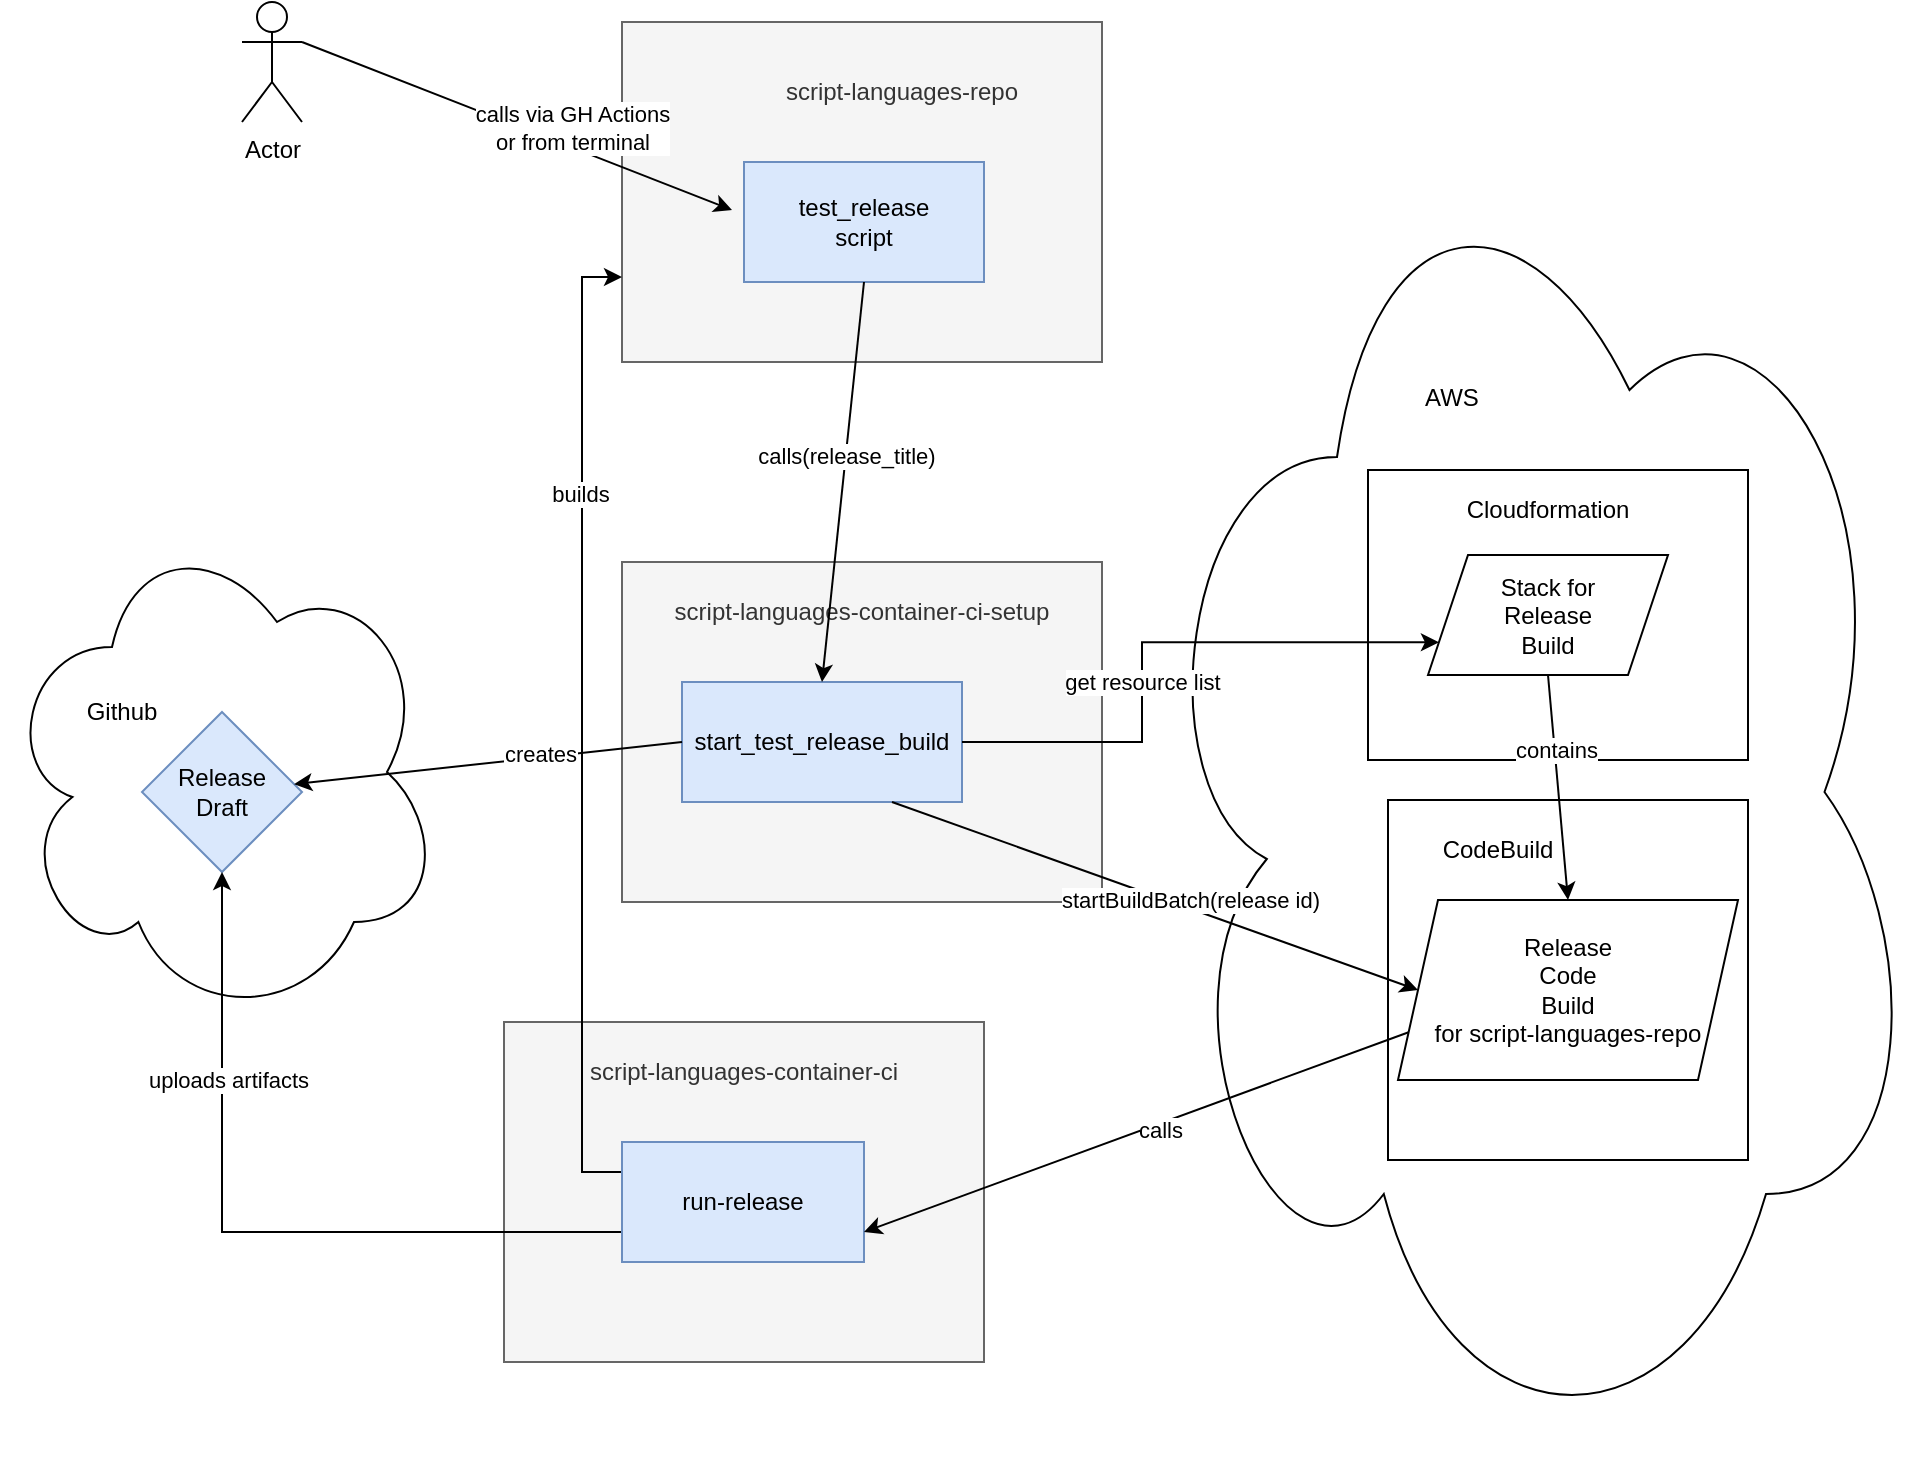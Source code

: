 <mxfile version="18.0.1" type="device"><diagram id="SxhqiDRdeOCCGpe3J-qj" name="Page-1"><mxGraphModel dx="2272" dy="905" grid="1" gridSize="10" guides="1" tooltips="1" connect="1" arrows="1" fold="1" page="1" pageScale="1" pageWidth="850" pageHeight="1100" math="0" shadow="0"><root><mxCell id="0"/><mxCell id="1" parent="0"/><mxCell id="UqBiGITngKA5CjNryo_V-7" value="" style="ellipse;shape=cloud;whiteSpace=wrap;html=1;" parent="1" vertex="1"><mxGeometry x="530" y="380" width="390" height="670" as="geometry"/></mxCell><mxCell id="UqBiGITngKA5CjNryo_V-1" value="" style="ellipse;shape=cloud;whiteSpace=wrap;html=1;" parent="1" vertex="1"><mxGeometry x="-40" y="580" width="220" height="250" as="geometry"/></mxCell><mxCell id="zWUnT82DVPrSbH_GaLEo-2" value="" style="rounded=0;whiteSpace=wrap;html=1;fillColor=#f5f5f5;fontColor=#333333;strokeColor=#666666;" parent="1" vertex="1"><mxGeometry x="270" y="330" width="240" height="170" as="geometry"/></mxCell><mxCell id="zWUnT82DVPrSbH_GaLEo-3" value="test_release&lt;br&gt;script" style="rounded=0;whiteSpace=wrap;html=1;fillColor=#dae8fc;strokeColor=#6c8ebf;" parent="1" vertex="1"><mxGeometry x="331" y="400" width="120" height="60" as="geometry"/></mxCell><mxCell id="zWUnT82DVPrSbH_GaLEo-6" value="Github" style="text;html=1;strokeColor=none;fillColor=none;align=center;verticalAlign=middle;whiteSpace=wrap;rounded=0;" parent="1" vertex="1"><mxGeometry x="-10" y="660" width="60" height="30" as="geometry"/></mxCell><mxCell id="zWUnT82DVPrSbH_GaLEo-7" value="Release&lt;br&gt;Draft" style="rhombus;whiteSpace=wrap;html=1;fillColor=#dae8fc;strokeColor=#6c8ebf;" parent="1" vertex="1"><mxGeometry x="30" y="675" width="80" height="80" as="geometry"/></mxCell><mxCell id="zWUnT82DVPrSbH_GaLEo-11" value="" style="endArrow=classic;html=1;rounded=0;exitX=1;exitY=0.333;exitDx=0;exitDy=0;exitPerimeter=0;entryX=-0.05;entryY=0.4;entryDx=0;entryDy=0;entryPerimeter=0;" parent="1" source="sYT-GLe6FCTdiOscEyCC-1" target="zWUnT82DVPrSbH_GaLEo-3" edge="1"><mxGeometry width="50" height="50" relative="1" as="geometry"><mxPoint x="170.96" y="427.02" as="sourcePoint"/><mxPoint x="450" y="400" as="targetPoint"/></mxGeometry></mxCell><mxCell id="zWUnT82DVPrSbH_GaLEo-12" value="calls via GH Actions&lt;br&gt;or from terminal" style="edgeLabel;html=1;align=center;verticalAlign=middle;resizable=0;points=[];" parent="zWUnT82DVPrSbH_GaLEo-11" vertex="1" connectable="0"><mxGeometry x="0.682" y="-3" relative="1" as="geometry"><mxPoint x="-45" y="-31" as="offset"/></mxGeometry></mxCell><mxCell id="zWUnT82DVPrSbH_GaLEo-14" value="&lt;span style=&quot;color: rgb(51, 51, 51);&quot;&gt;script-languages-repo&lt;/span&gt;" style="text;html=1;strokeColor=none;fillColor=none;align=center;verticalAlign=middle;whiteSpace=wrap;rounded=0;" parent="1" vertex="1"><mxGeometry x="320" y="350" width="180" height="30" as="geometry"/></mxCell><mxCell id="zWUnT82DVPrSbH_GaLEo-13" value="" style="rounded=0;whiteSpace=wrap;html=1;fillColor=#f5f5f5;fontColor=#333333;strokeColor=#666666;" parent="1" vertex="1"><mxGeometry x="270" y="600" width="240" height="170" as="geometry"/></mxCell><mxCell id="zWUnT82DVPrSbH_GaLEo-10" value="&lt;span style=&quot;color: rgb(51, 51, 51);&quot;&gt;script-languages-container-ci-setup&lt;/span&gt;" style="text;html=1;strokeColor=none;fillColor=none;align=center;verticalAlign=middle;whiteSpace=wrap;rounded=0;" parent="1" vertex="1"><mxGeometry x="290" y="610" width="200" height="30" as="geometry"/></mxCell><mxCell id="zWUnT82DVPrSbH_GaLEo-15" value="start_test_release_build" style="rounded=0;whiteSpace=wrap;html=1;fillColor=#dae8fc;strokeColor=#6c8ebf;" parent="1" vertex="1"><mxGeometry x="300" y="660" width="140" height="60" as="geometry"/></mxCell><mxCell id="zWUnT82DVPrSbH_GaLEo-16" value="" style="endArrow=classic;html=1;rounded=0;exitX=0.5;exitY=1;exitDx=0;exitDy=0;entryX=0.5;entryY=0;entryDx=0;entryDy=0;" parent="1" source="zWUnT82DVPrSbH_GaLEo-3" target="zWUnT82DVPrSbH_GaLEo-15" edge="1"><mxGeometry width="50" height="50" relative="1" as="geometry"><mxPoint x="400" y="660" as="sourcePoint"/><mxPoint x="450" y="610" as="targetPoint"/></mxGeometry></mxCell><mxCell id="zWUnT82DVPrSbH_GaLEo-17" value="calls(release_title)" style="edgeLabel;html=1;align=center;verticalAlign=middle;resizable=0;points=[];" parent="zWUnT82DVPrSbH_GaLEo-16" vertex="1" connectable="0"><mxGeometry x="-0.13" relative="1" as="geometry"><mxPoint as="offset"/></mxGeometry></mxCell><mxCell id="zWUnT82DVPrSbH_GaLEo-19" value="AWS" style="text;html=1;strokeColor=none;fillColor=none;align=center;verticalAlign=middle;whiteSpace=wrap;rounded=0;" parent="1" vertex="1"><mxGeometry x="655" y="503" width="60" height="30" as="geometry"/></mxCell><mxCell id="zWUnT82DVPrSbH_GaLEo-23" value="" style="whiteSpace=wrap;html=1;aspect=fixed;" parent="1" vertex="1"><mxGeometry x="653" y="719" width="180" height="180" as="geometry"/></mxCell><mxCell id="zWUnT82DVPrSbH_GaLEo-24" value="CodeBuild" style="text;html=1;strokeColor=none;fillColor=none;align=center;verticalAlign=middle;whiteSpace=wrap;rounded=0;" parent="1" vertex="1"><mxGeometry x="678" y="729" width="60" height="30" as="geometry"/></mxCell><mxCell id="zWUnT82DVPrSbH_GaLEo-26" value="Release&lt;br&gt;Code&lt;br&gt;Build&lt;br&gt;for script-languages-repo" style="shape=parallelogram;perimeter=parallelogramPerimeter;whiteSpace=wrap;html=1;fixedSize=1;" parent="1" vertex="1"><mxGeometry x="658" y="769" width="170" height="90" as="geometry"/></mxCell><mxCell id="zWUnT82DVPrSbH_GaLEo-27" value="" style="rounded=0;whiteSpace=wrap;html=1;" parent="1" vertex="1"><mxGeometry x="643" y="554" width="190" height="145" as="geometry"/></mxCell><mxCell id="zWUnT82DVPrSbH_GaLEo-28" value="Cloudformation" style="text;html=1;strokeColor=none;fillColor=none;align=center;verticalAlign=middle;whiteSpace=wrap;rounded=0;" parent="1" vertex="1"><mxGeometry x="703" y="559" width="60" height="30" as="geometry"/></mxCell><mxCell id="zWUnT82DVPrSbH_GaLEo-21" value="Stack for &lt;br&gt;Release&lt;br&gt;Build" style="shape=parallelogram;perimeter=parallelogramPerimeter;whiteSpace=wrap;html=1;fixedSize=1;" parent="1" vertex="1"><mxGeometry x="673" y="596.5" width="120" height="60" as="geometry"/></mxCell><mxCell id="zWUnT82DVPrSbH_GaLEo-29" value="" style="endArrow=classic;html=1;rounded=0;entryX=0.5;entryY=0;entryDx=0;entryDy=0;exitX=0.5;exitY=1;exitDx=0;exitDy=0;" parent="1" source="zWUnT82DVPrSbH_GaLEo-21" target="zWUnT82DVPrSbH_GaLEo-26" edge="1"><mxGeometry width="50" height="50" relative="1" as="geometry"><mxPoint x="433" y="519" as="sourcePoint"/><mxPoint x="483" y="469" as="targetPoint"/></mxGeometry></mxCell><mxCell id="zWUnT82DVPrSbH_GaLEo-30" value="contains" style="edgeLabel;html=1;align=center;verticalAlign=middle;resizable=0;points=[];" parent="zWUnT82DVPrSbH_GaLEo-29" vertex="1" connectable="0"><mxGeometry x="-0.336" relative="1" as="geometry"><mxPoint as="offset"/></mxGeometry></mxCell><mxCell id="zWUnT82DVPrSbH_GaLEo-32" style="edgeStyle=orthogonalEdgeStyle;rounded=0;orthogonalLoop=1;jettySize=auto;html=1;exitX=1;exitY=0.5;exitDx=0;exitDy=0;entryX=0;entryY=0.75;entryDx=0;entryDy=0;" parent="1" source="zWUnT82DVPrSbH_GaLEo-15" target="zWUnT82DVPrSbH_GaLEo-21" edge="1"><mxGeometry relative="1" as="geometry"><Array as="points"><mxPoint x="530" y="690"/><mxPoint x="530" y="640"/></Array></mxGeometry></mxCell><mxCell id="zWUnT82DVPrSbH_GaLEo-33" value="get resource list" style="edgeLabel;html=1;align=center;verticalAlign=middle;resizable=0;points=[];" parent="zWUnT82DVPrSbH_GaLEo-32" vertex="1" connectable="0"><mxGeometry x="-0.166" relative="1" as="geometry"><mxPoint as="offset"/></mxGeometry></mxCell><mxCell id="zWUnT82DVPrSbH_GaLEo-34" value="" style="rounded=0;whiteSpace=wrap;html=1;fillColor=#f5f5f5;fontColor=#333333;strokeColor=#666666;" parent="1" vertex="1"><mxGeometry x="211" y="830" width="240" height="170" as="geometry"/></mxCell><mxCell id="zWUnT82DVPrSbH_GaLEo-35" value="&lt;span style=&quot;color: rgb(51, 51, 51);&quot;&gt;script-languages-container-ci&lt;/span&gt;" style="text;html=1;strokeColor=none;fillColor=none;align=center;verticalAlign=middle;whiteSpace=wrap;rounded=0;" parent="1" vertex="1"><mxGeometry x="231" y="840" width="200" height="30" as="geometry"/></mxCell><mxCell id="UqBiGITngKA5CjNryo_V-3" style="edgeStyle=orthogonalEdgeStyle;rounded=0;orthogonalLoop=1;jettySize=auto;html=1;exitX=0;exitY=0.75;exitDx=0;exitDy=0;entryX=0.5;entryY=1;entryDx=0;entryDy=0;" parent="1" source="zWUnT82DVPrSbH_GaLEo-36" target="zWUnT82DVPrSbH_GaLEo-7" edge="1"><mxGeometry relative="1" as="geometry"/></mxCell><mxCell id="UqBiGITngKA5CjNryo_V-4" value="uploads artifacts" style="edgeLabel;html=1;align=center;verticalAlign=middle;resizable=0;points=[];" parent="UqBiGITngKA5CjNryo_V-3" vertex="1" connectable="0"><mxGeometry x="0.453" y="-3" relative="1" as="geometry"><mxPoint as="offset"/></mxGeometry></mxCell><mxCell id="UqBiGITngKA5CjNryo_V-5" style="edgeStyle=orthogonalEdgeStyle;rounded=0;orthogonalLoop=1;jettySize=auto;html=1;exitX=0;exitY=0.25;exitDx=0;exitDy=0;entryX=0;entryY=0.75;entryDx=0;entryDy=0;" parent="1" source="zWUnT82DVPrSbH_GaLEo-36" target="zWUnT82DVPrSbH_GaLEo-2" edge="1"><mxGeometry relative="1" as="geometry"/></mxCell><mxCell id="UqBiGITngKA5CjNryo_V-6" value="builds" style="edgeLabel;html=1;align=center;verticalAlign=middle;resizable=0;points=[];" parent="UqBiGITngKA5CjNryo_V-5" vertex="1" connectable="0"><mxGeometry x="0.473" y="1" relative="1" as="geometry"><mxPoint as="offset"/></mxGeometry></mxCell><mxCell id="zWUnT82DVPrSbH_GaLEo-36" value="run-release" style="rounded=0;whiteSpace=wrap;html=1;fillColor=#dae8fc;strokeColor=#6c8ebf;" parent="1" vertex="1"><mxGeometry x="270" y="890" width="121" height="60" as="geometry"/></mxCell><mxCell id="zWUnT82DVPrSbH_GaLEo-37" value="" style="endArrow=classic;html=1;rounded=0;entryX=0;entryY=0.5;entryDx=0;entryDy=0;exitX=0.75;exitY=1;exitDx=0;exitDy=0;" parent="1" source="zWUnT82DVPrSbH_GaLEo-15" target="zWUnT82DVPrSbH_GaLEo-26" edge="1"><mxGeometry width="50" height="50" relative="1" as="geometry"><mxPoint x="400" y="670" as="sourcePoint"/><mxPoint x="450" y="620" as="targetPoint"/></mxGeometry></mxCell><mxCell id="zWUnT82DVPrSbH_GaLEo-38" value="startBuildBatch(release id)" style="edgeLabel;html=1;align=center;verticalAlign=middle;resizable=0;points=[];" parent="zWUnT82DVPrSbH_GaLEo-37" vertex="1" connectable="0"><mxGeometry x="0.122" y="4" relative="1" as="geometry"><mxPoint as="offset"/></mxGeometry></mxCell><mxCell id="zWUnT82DVPrSbH_GaLEo-39" value="" style="endArrow=classic;html=1;rounded=0;exitX=0;exitY=0.75;exitDx=0;exitDy=0;entryX=1;entryY=0.75;entryDx=0;entryDy=0;" parent="1" source="zWUnT82DVPrSbH_GaLEo-26" target="zWUnT82DVPrSbH_GaLEo-36" edge="1"><mxGeometry width="50" height="50" relative="1" as="geometry"><mxPoint x="400" y="670" as="sourcePoint"/><mxPoint x="450" y="620" as="targetPoint"/></mxGeometry></mxCell><mxCell id="UqBiGITngKA5CjNryo_V-9" value="calls" style="edgeLabel;html=1;align=center;verticalAlign=middle;resizable=0;points=[];" parent="zWUnT82DVPrSbH_GaLEo-39" vertex="1" connectable="0"><mxGeometry x="-0.077" y="3" relative="1" as="geometry"><mxPoint as="offset"/></mxGeometry></mxCell><mxCell id="sYT-GLe6FCTdiOscEyCC-1" value="Actor" style="shape=umlActor;verticalLabelPosition=bottom;verticalAlign=top;html=1;outlineConnect=0;" vertex="1" parent="1"><mxGeometry x="80" y="320" width="30" height="60" as="geometry"/></mxCell><mxCell id="zWUnT82DVPrSbH_GaLEo-8" value="" style="endArrow=classic;html=1;rounded=0;exitX=0;exitY=0.5;exitDx=0;exitDy=0;" parent="1" source="zWUnT82DVPrSbH_GaLEo-15" target="zWUnT82DVPrSbH_GaLEo-7" edge="1"><mxGeometry width="50" height="50" relative="1" as="geometry"><mxPoint x="110" y="450" as="sourcePoint"/><mxPoint x="450" y="420" as="targetPoint"/></mxGeometry></mxCell><mxCell id="zWUnT82DVPrSbH_GaLEo-9" value="creates" style="edgeLabel;html=1;align=center;verticalAlign=middle;resizable=0;points=[];" parent="zWUnT82DVPrSbH_GaLEo-8" vertex="1" connectable="0"><mxGeometry x="-0.271" y="-2" relative="1" as="geometry"><mxPoint as="offset"/></mxGeometry></mxCell></root></mxGraphModel></diagram></mxfile>